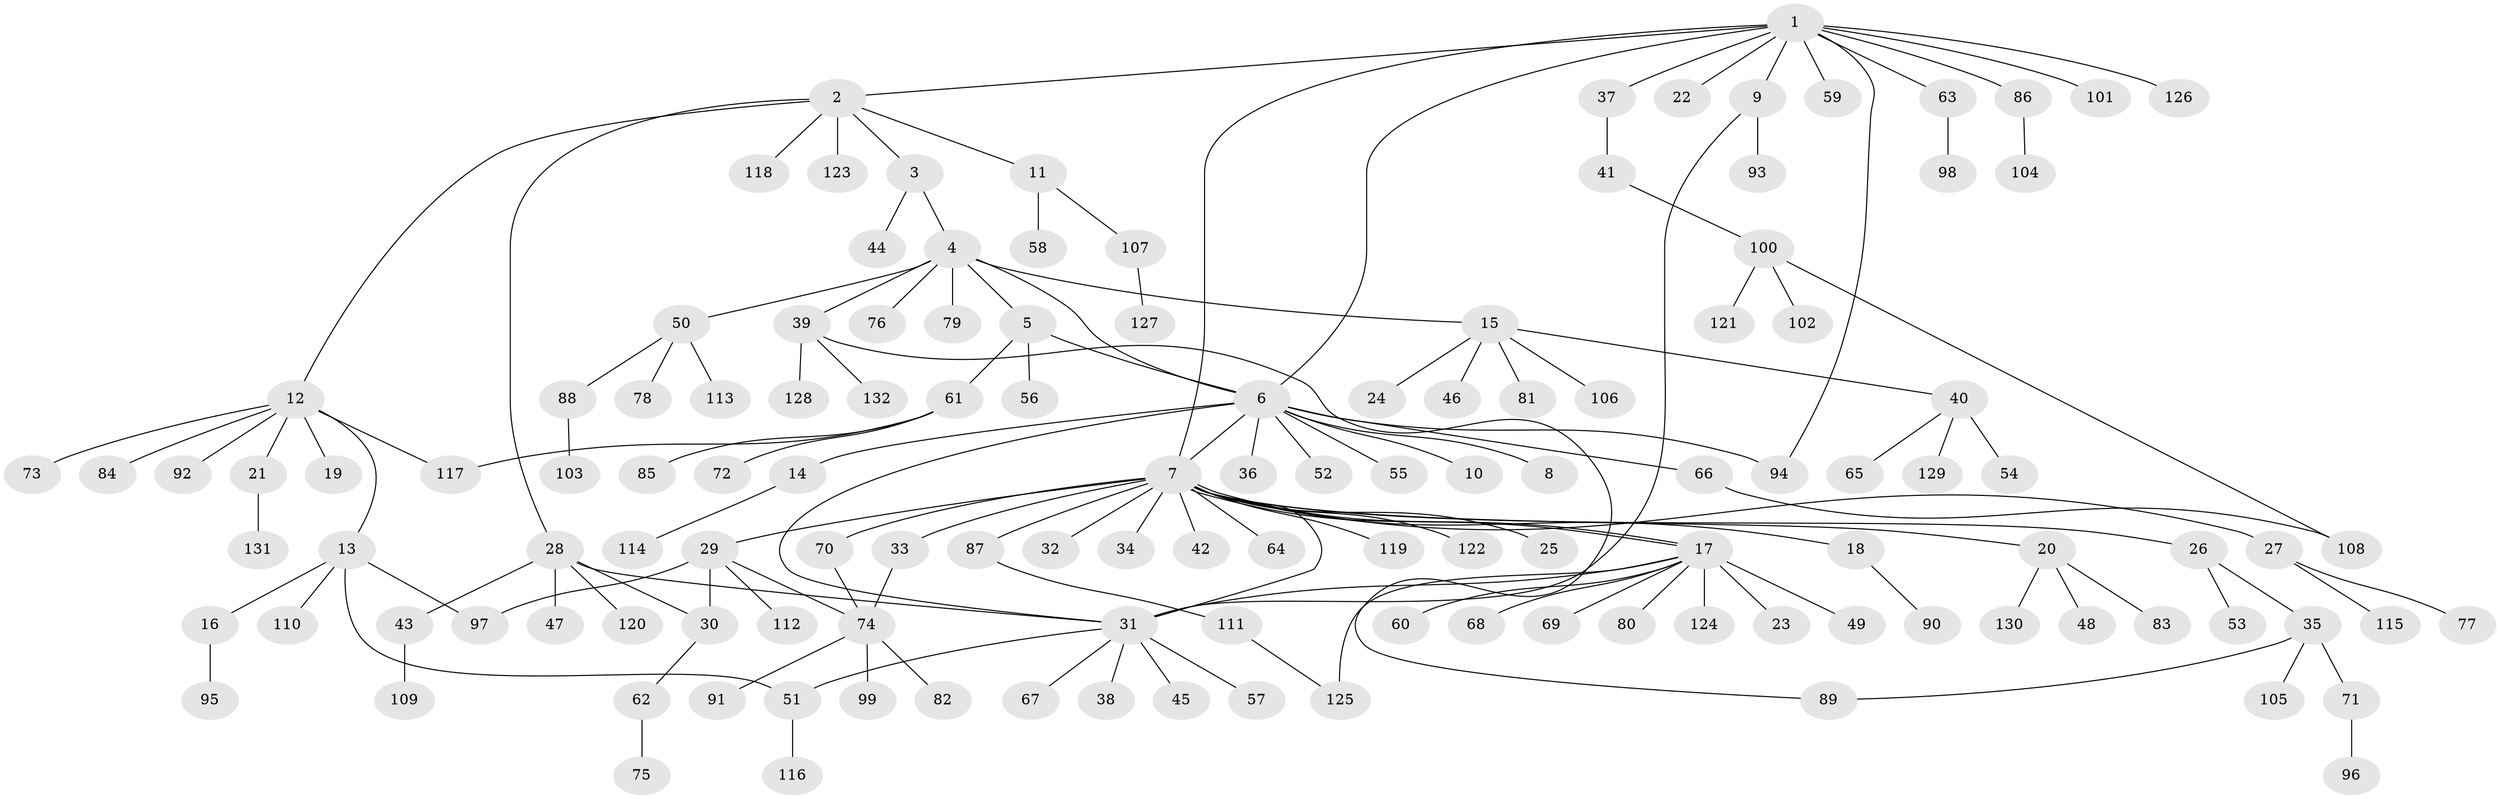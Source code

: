 // Generated by graph-tools (version 1.1) at 2025/47/03/09/25 04:47:31]
// undirected, 132 vertices, 149 edges
graph export_dot {
graph [start="1"]
  node [color=gray90,style=filled];
  1;
  2;
  3;
  4;
  5;
  6;
  7;
  8;
  9;
  10;
  11;
  12;
  13;
  14;
  15;
  16;
  17;
  18;
  19;
  20;
  21;
  22;
  23;
  24;
  25;
  26;
  27;
  28;
  29;
  30;
  31;
  32;
  33;
  34;
  35;
  36;
  37;
  38;
  39;
  40;
  41;
  42;
  43;
  44;
  45;
  46;
  47;
  48;
  49;
  50;
  51;
  52;
  53;
  54;
  55;
  56;
  57;
  58;
  59;
  60;
  61;
  62;
  63;
  64;
  65;
  66;
  67;
  68;
  69;
  70;
  71;
  72;
  73;
  74;
  75;
  76;
  77;
  78;
  79;
  80;
  81;
  82;
  83;
  84;
  85;
  86;
  87;
  88;
  89;
  90;
  91;
  92;
  93;
  94;
  95;
  96;
  97;
  98;
  99;
  100;
  101;
  102;
  103;
  104;
  105;
  106;
  107;
  108;
  109;
  110;
  111;
  112;
  113;
  114;
  115;
  116;
  117;
  118;
  119;
  120;
  121;
  122;
  123;
  124;
  125;
  126;
  127;
  128;
  129;
  130;
  131;
  132;
  1 -- 2;
  1 -- 6;
  1 -- 7;
  1 -- 9;
  1 -- 22;
  1 -- 37;
  1 -- 59;
  1 -- 63;
  1 -- 86;
  1 -- 94;
  1 -- 101;
  1 -- 126;
  2 -- 3;
  2 -- 11;
  2 -- 12;
  2 -- 28;
  2 -- 118;
  2 -- 123;
  3 -- 4;
  3 -- 44;
  4 -- 5;
  4 -- 6;
  4 -- 15;
  4 -- 39;
  4 -- 50;
  4 -- 76;
  4 -- 79;
  5 -- 6;
  5 -- 56;
  5 -- 61;
  6 -- 7;
  6 -- 8;
  6 -- 10;
  6 -- 14;
  6 -- 31;
  6 -- 36;
  6 -- 52;
  6 -- 55;
  6 -- 66;
  6 -- 94;
  7 -- 17;
  7 -- 17;
  7 -- 18;
  7 -- 20;
  7 -- 25;
  7 -- 26;
  7 -- 27;
  7 -- 29;
  7 -- 31;
  7 -- 32;
  7 -- 33;
  7 -- 34;
  7 -- 42;
  7 -- 64;
  7 -- 70;
  7 -- 87;
  7 -- 119;
  7 -- 122;
  9 -- 31;
  9 -- 93;
  11 -- 58;
  11 -- 107;
  12 -- 13;
  12 -- 19;
  12 -- 21;
  12 -- 73;
  12 -- 84;
  12 -- 92;
  12 -- 117;
  13 -- 16;
  13 -- 51;
  13 -- 97;
  13 -- 110;
  14 -- 114;
  15 -- 24;
  15 -- 40;
  15 -- 46;
  15 -- 81;
  15 -- 106;
  16 -- 95;
  17 -- 23;
  17 -- 31;
  17 -- 49;
  17 -- 60;
  17 -- 68;
  17 -- 69;
  17 -- 80;
  17 -- 124;
  17 -- 125;
  18 -- 90;
  20 -- 48;
  20 -- 83;
  20 -- 130;
  21 -- 131;
  26 -- 35;
  26 -- 53;
  27 -- 77;
  27 -- 115;
  28 -- 30;
  28 -- 31;
  28 -- 43;
  28 -- 47;
  28 -- 120;
  29 -- 30;
  29 -- 74;
  29 -- 97;
  29 -- 112;
  30 -- 62;
  31 -- 38;
  31 -- 45;
  31 -- 51;
  31 -- 57;
  31 -- 67;
  33 -- 74;
  35 -- 71;
  35 -- 89;
  35 -- 105;
  37 -- 41;
  39 -- 89;
  39 -- 128;
  39 -- 132;
  40 -- 54;
  40 -- 65;
  40 -- 129;
  41 -- 100;
  43 -- 109;
  50 -- 78;
  50 -- 88;
  50 -- 113;
  51 -- 116;
  61 -- 72;
  61 -- 85;
  61 -- 117;
  62 -- 75;
  63 -- 98;
  66 -- 108;
  70 -- 74;
  71 -- 96;
  74 -- 82;
  74 -- 91;
  74 -- 99;
  86 -- 104;
  87 -- 111;
  88 -- 103;
  100 -- 102;
  100 -- 108;
  100 -- 121;
  107 -- 127;
  111 -- 125;
}
